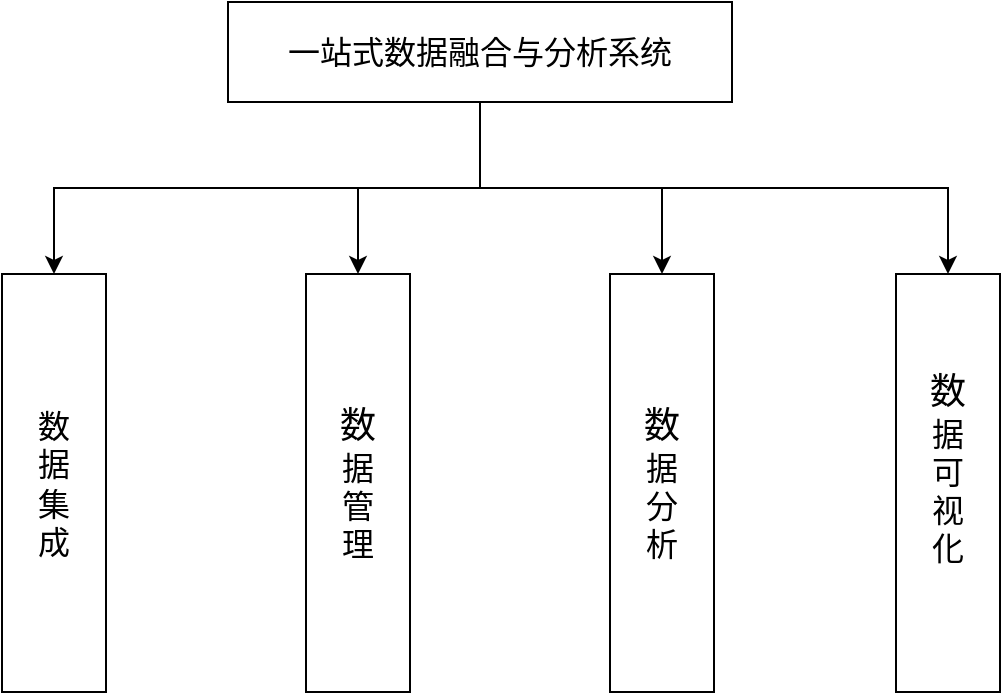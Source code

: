 <mxfile version="24.0.5" type="github">
  <diagram name="第 1 页" id="RvdxBOdz_zvApqexaQH7">
    <mxGraphModel dx="936" dy="543" grid="0" gridSize="10" guides="1" tooltips="1" connect="1" arrows="1" fold="1" page="0" pageScale="1" pageWidth="4681" pageHeight="3300" math="0" shadow="0">
      <root>
        <mxCell id="0" />
        <mxCell id="1" parent="0" />
        <mxCell id="AM-kq0PXANTPDoDDKyzh-10" style="edgeStyle=orthogonalEdgeStyle;rounded=0;orthogonalLoop=1;jettySize=auto;html=1;exitX=0.5;exitY=1;exitDx=0;exitDy=0;" parent="1" source="AM-kq0PXANTPDoDDKyzh-1" target="AM-kq0PXANTPDoDDKyzh-2" edge="1">
          <mxGeometry relative="1" as="geometry" />
        </mxCell>
        <mxCell id="AM-kq0PXANTPDoDDKyzh-11" style="edgeStyle=orthogonalEdgeStyle;rounded=0;orthogonalLoop=1;jettySize=auto;html=1;exitX=0.5;exitY=1;exitDx=0;exitDy=0;entryX=0.5;entryY=0;entryDx=0;entryDy=0;" parent="1" source="AM-kq0PXANTPDoDDKyzh-1" target="AM-kq0PXANTPDoDDKyzh-4" edge="1">
          <mxGeometry relative="1" as="geometry" />
        </mxCell>
        <mxCell id="AM-kq0PXANTPDoDDKyzh-12" style="edgeStyle=orthogonalEdgeStyle;rounded=0;orthogonalLoop=1;jettySize=auto;html=1;exitX=0.5;exitY=1;exitDx=0;exitDy=0;" parent="1" source="AM-kq0PXANTPDoDDKyzh-1" target="AM-kq0PXANTPDoDDKyzh-3" edge="1">
          <mxGeometry relative="1" as="geometry" />
        </mxCell>
        <mxCell id="AM-kq0PXANTPDoDDKyzh-14" style="edgeStyle=orthogonalEdgeStyle;rounded=0;orthogonalLoop=1;jettySize=auto;html=1;exitX=0.5;exitY=1;exitDx=0;exitDy=0;" parent="1" source="AM-kq0PXANTPDoDDKyzh-1" target="AM-kq0PXANTPDoDDKyzh-9" edge="1">
          <mxGeometry relative="1" as="geometry" />
        </mxCell>
        <mxCell id="AM-kq0PXANTPDoDDKyzh-1" value="&lt;font style=&quot;font-size: 16px;&quot;&gt;一站式数据融合与分析系统&lt;/font&gt;" style="rounded=0;whiteSpace=wrap;html=1;" parent="1" vertex="1">
          <mxGeometry x="387" y="177" width="252" height="50" as="geometry" />
        </mxCell>
        <mxCell id="AM-kq0PXANTPDoDDKyzh-2" value="&lt;font style=&quot;font-size: 16px;&quot;&gt;数&lt;br&gt;据&lt;br&gt;集&lt;br&gt;成&lt;/font&gt;" style="rounded=0;whiteSpace=wrap;html=1;" parent="1" vertex="1">
          <mxGeometry x="274" y="313" width="52" height="209" as="geometry" />
        </mxCell>
        <mxCell id="AM-kq0PXANTPDoDDKyzh-3" value="&lt;font style=&quot;&quot;&gt;&lt;span style=&quot;font-size: 18px;&quot;&gt;数&lt;/span&gt;&lt;br style=&quot;border-color: var(--border-color); font-size: 16px;&quot;&gt;&lt;span style=&quot;font-size: 16px;&quot;&gt;据&lt;/span&gt;&lt;br style=&quot;border-color: var(--border-color); font-size: 16px;&quot;&gt;&lt;span style=&quot;font-size: 16px;&quot;&gt;管&lt;/span&gt;&lt;br style=&quot;border-color: var(--border-color); font-size: 16px;&quot;&gt;&lt;span style=&quot;font-size: 16px;&quot;&gt;理&lt;/span&gt;&lt;br&gt;&lt;/font&gt;" style="rounded=0;whiteSpace=wrap;html=1;" parent="1" vertex="1">
          <mxGeometry x="426" y="313" width="52" height="209" as="geometry" />
        </mxCell>
        <mxCell id="AM-kq0PXANTPDoDDKyzh-4" value="&lt;font style=&quot;&quot;&gt;&lt;span style=&quot;font-size: 18px;&quot;&gt;数&lt;/span&gt;&lt;br style=&quot;border-color: var(--border-color); font-size: 16px;&quot;&gt;&lt;span style=&quot;font-size: 16px;&quot;&gt;据&lt;/span&gt;&lt;br style=&quot;border-color: var(--border-color); font-size: 16px;&quot;&gt;&lt;span style=&quot;font-size: 16px;&quot;&gt;分&lt;br&gt;析&lt;/span&gt;&lt;br&gt;&lt;/font&gt;" style="rounded=0;whiteSpace=wrap;html=1;" parent="1" vertex="1">
          <mxGeometry x="578" y="313" width="52" height="209" as="geometry" />
        </mxCell>
        <mxCell id="AM-kq0PXANTPDoDDKyzh-9" value="&lt;font style=&quot;&quot;&gt;&lt;span style=&quot;font-size: 18px;&quot;&gt;数&lt;/span&gt;&lt;br style=&quot;border-color: var(--border-color); font-size: 16px;&quot;&gt;&lt;span style=&quot;font-size: 16px;&quot;&gt;据&lt;/span&gt;&lt;br style=&quot;border-color: var(--border-color); font-size: 16px;&quot;&gt;&lt;span style=&quot;font-size: 16px;&quot;&gt;可&lt;br&gt;视&lt;br&gt;化&lt;/span&gt;&lt;br style=&quot;border-color: var(--border-color); font-size: 16px;&quot;&gt;&lt;br&gt;&lt;/font&gt;" style="rounded=0;whiteSpace=wrap;html=1;" parent="1" vertex="1">
          <mxGeometry x="721" y="313" width="52" height="209" as="geometry" />
        </mxCell>
      </root>
    </mxGraphModel>
  </diagram>
</mxfile>
